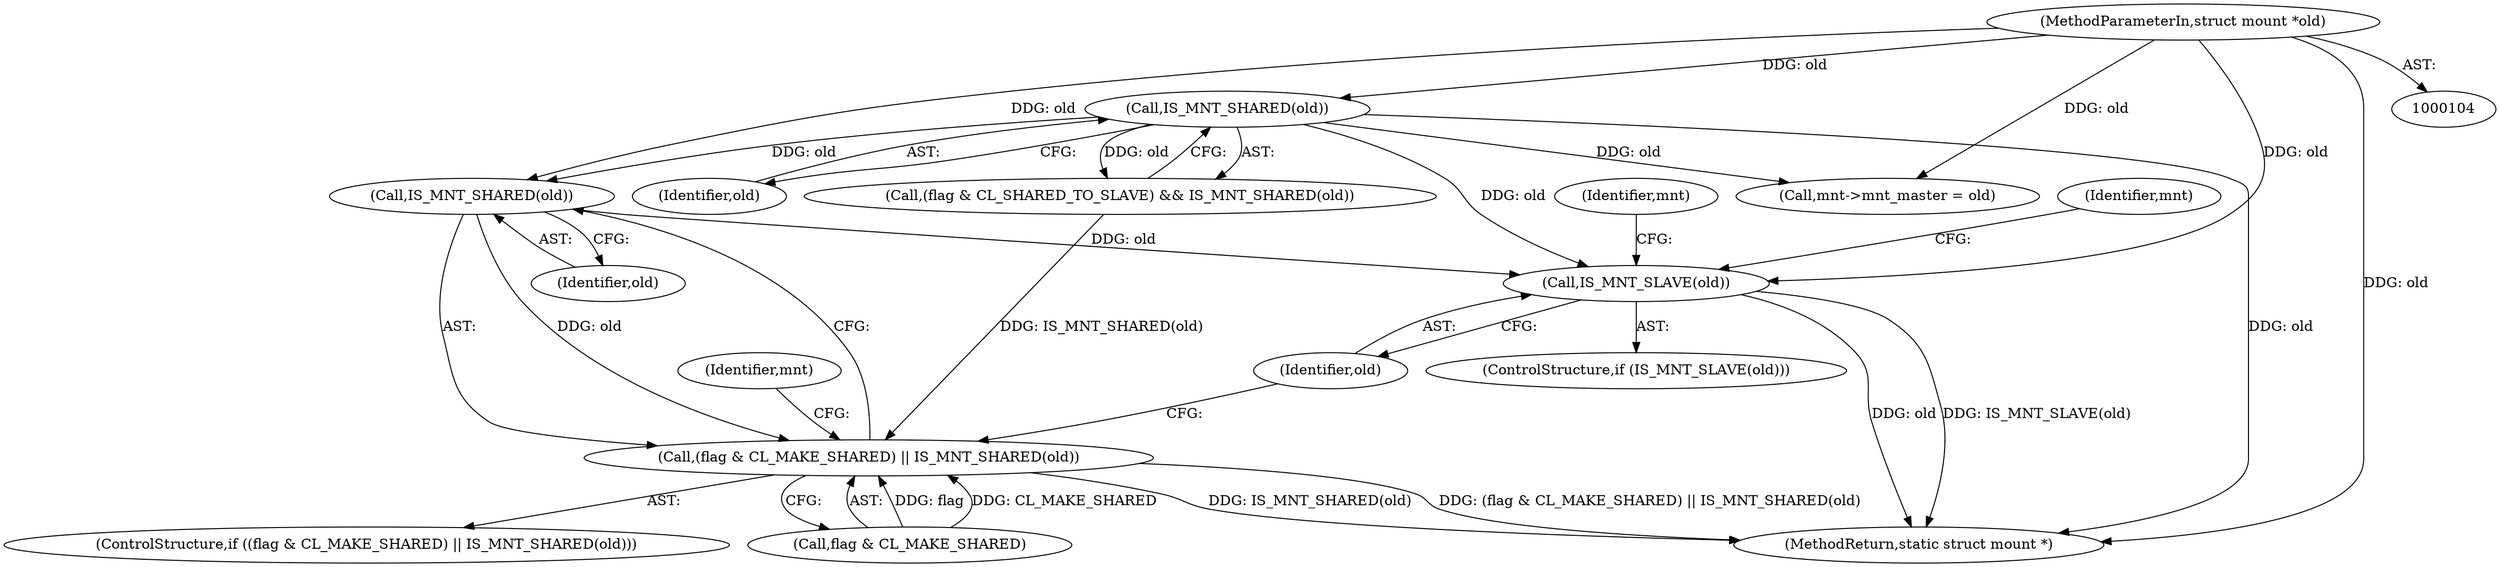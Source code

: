 digraph "0_linux_9566d6742852c527bf5af38af5cbb878dad75705@pointer" {
"1000307" [label="(Call,IS_MNT_SHARED(old))"];
"1000276" [label="(Call,IS_MNT_SHARED(old))"];
"1000105" [label="(MethodParameterIn,struct mount *old)"];
"1000303" [label="(Call,(flag & CL_MAKE_SHARED) || IS_MNT_SHARED(old))"];
"1000319" [label="(Call,IS_MNT_SLAVE(old))"];
"1000324" [label="(Identifier,mnt)"];
"1000319" [label="(Call,IS_MNT_SLAVE(old))"];
"1000307" [label="(Call,IS_MNT_SHARED(old))"];
"1000312" [label="(Identifier,mnt)"];
"1000374" [label="(MethodReturn,static struct mount *)"];
"1000277" [label="(Identifier,old)"];
"1000105" [label="(MethodParameterIn,struct mount *old)"];
"1000302" [label="(ControlStructure,if ((flag & CL_MAKE_SHARED) || IS_MNT_SHARED(old)))"];
"1000332" [label="(Identifier,mnt)"];
"1000272" [label="(Call,(flag & CL_SHARED_TO_SLAVE) && IS_MNT_SHARED(old))"];
"1000320" [label="(Identifier,old)"];
"1000303" [label="(Call,(flag & CL_MAKE_SHARED) || IS_MNT_SHARED(old))"];
"1000304" [label="(Call,flag & CL_MAKE_SHARED)"];
"1000308" [label="(Identifier,old)"];
"1000276" [label="(Call,IS_MNT_SHARED(old))"];
"1000318" [label="(ControlStructure,if (IS_MNT_SLAVE(old)))"];
"1000288" [label="(Call,mnt->mnt_master = old)"];
"1000307" -> "1000303"  [label="AST: "];
"1000307" -> "1000308"  [label="CFG: "];
"1000308" -> "1000307"  [label="AST: "];
"1000303" -> "1000307"  [label="CFG: "];
"1000307" -> "1000303"  [label="DDG: old"];
"1000276" -> "1000307"  [label="DDG: old"];
"1000105" -> "1000307"  [label="DDG: old"];
"1000307" -> "1000319"  [label="DDG: old"];
"1000276" -> "1000272"  [label="AST: "];
"1000276" -> "1000277"  [label="CFG: "];
"1000277" -> "1000276"  [label="AST: "];
"1000272" -> "1000276"  [label="CFG: "];
"1000276" -> "1000374"  [label="DDG: old"];
"1000276" -> "1000272"  [label="DDG: old"];
"1000105" -> "1000276"  [label="DDG: old"];
"1000276" -> "1000288"  [label="DDG: old"];
"1000276" -> "1000319"  [label="DDG: old"];
"1000105" -> "1000104"  [label="AST: "];
"1000105" -> "1000374"  [label="DDG: old"];
"1000105" -> "1000288"  [label="DDG: old"];
"1000105" -> "1000319"  [label="DDG: old"];
"1000303" -> "1000302"  [label="AST: "];
"1000303" -> "1000304"  [label="CFG: "];
"1000304" -> "1000303"  [label="AST: "];
"1000312" -> "1000303"  [label="CFG: "];
"1000320" -> "1000303"  [label="CFG: "];
"1000303" -> "1000374"  [label="DDG: (flag & CL_MAKE_SHARED) || IS_MNT_SHARED(old)"];
"1000303" -> "1000374"  [label="DDG: IS_MNT_SHARED(old)"];
"1000304" -> "1000303"  [label="DDG: flag"];
"1000304" -> "1000303"  [label="DDG: CL_MAKE_SHARED"];
"1000272" -> "1000303"  [label="DDG: IS_MNT_SHARED(old)"];
"1000319" -> "1000318"  [label="AST: "];
"1000319" -> "1000320"  [label="CFG: "];
"1000320" -> "1000319"  [label="AST: "];
"1000324" -> "1000319"  [label="CFG: "];
"1000332" -> "1000319"  [label="CFG: "];
"1000319" -> "1000374"  [label="DDG: IS_MNT_SLAVE(old)"];
"1000319" -> "1000374"  [label="DDG: old"];
}
